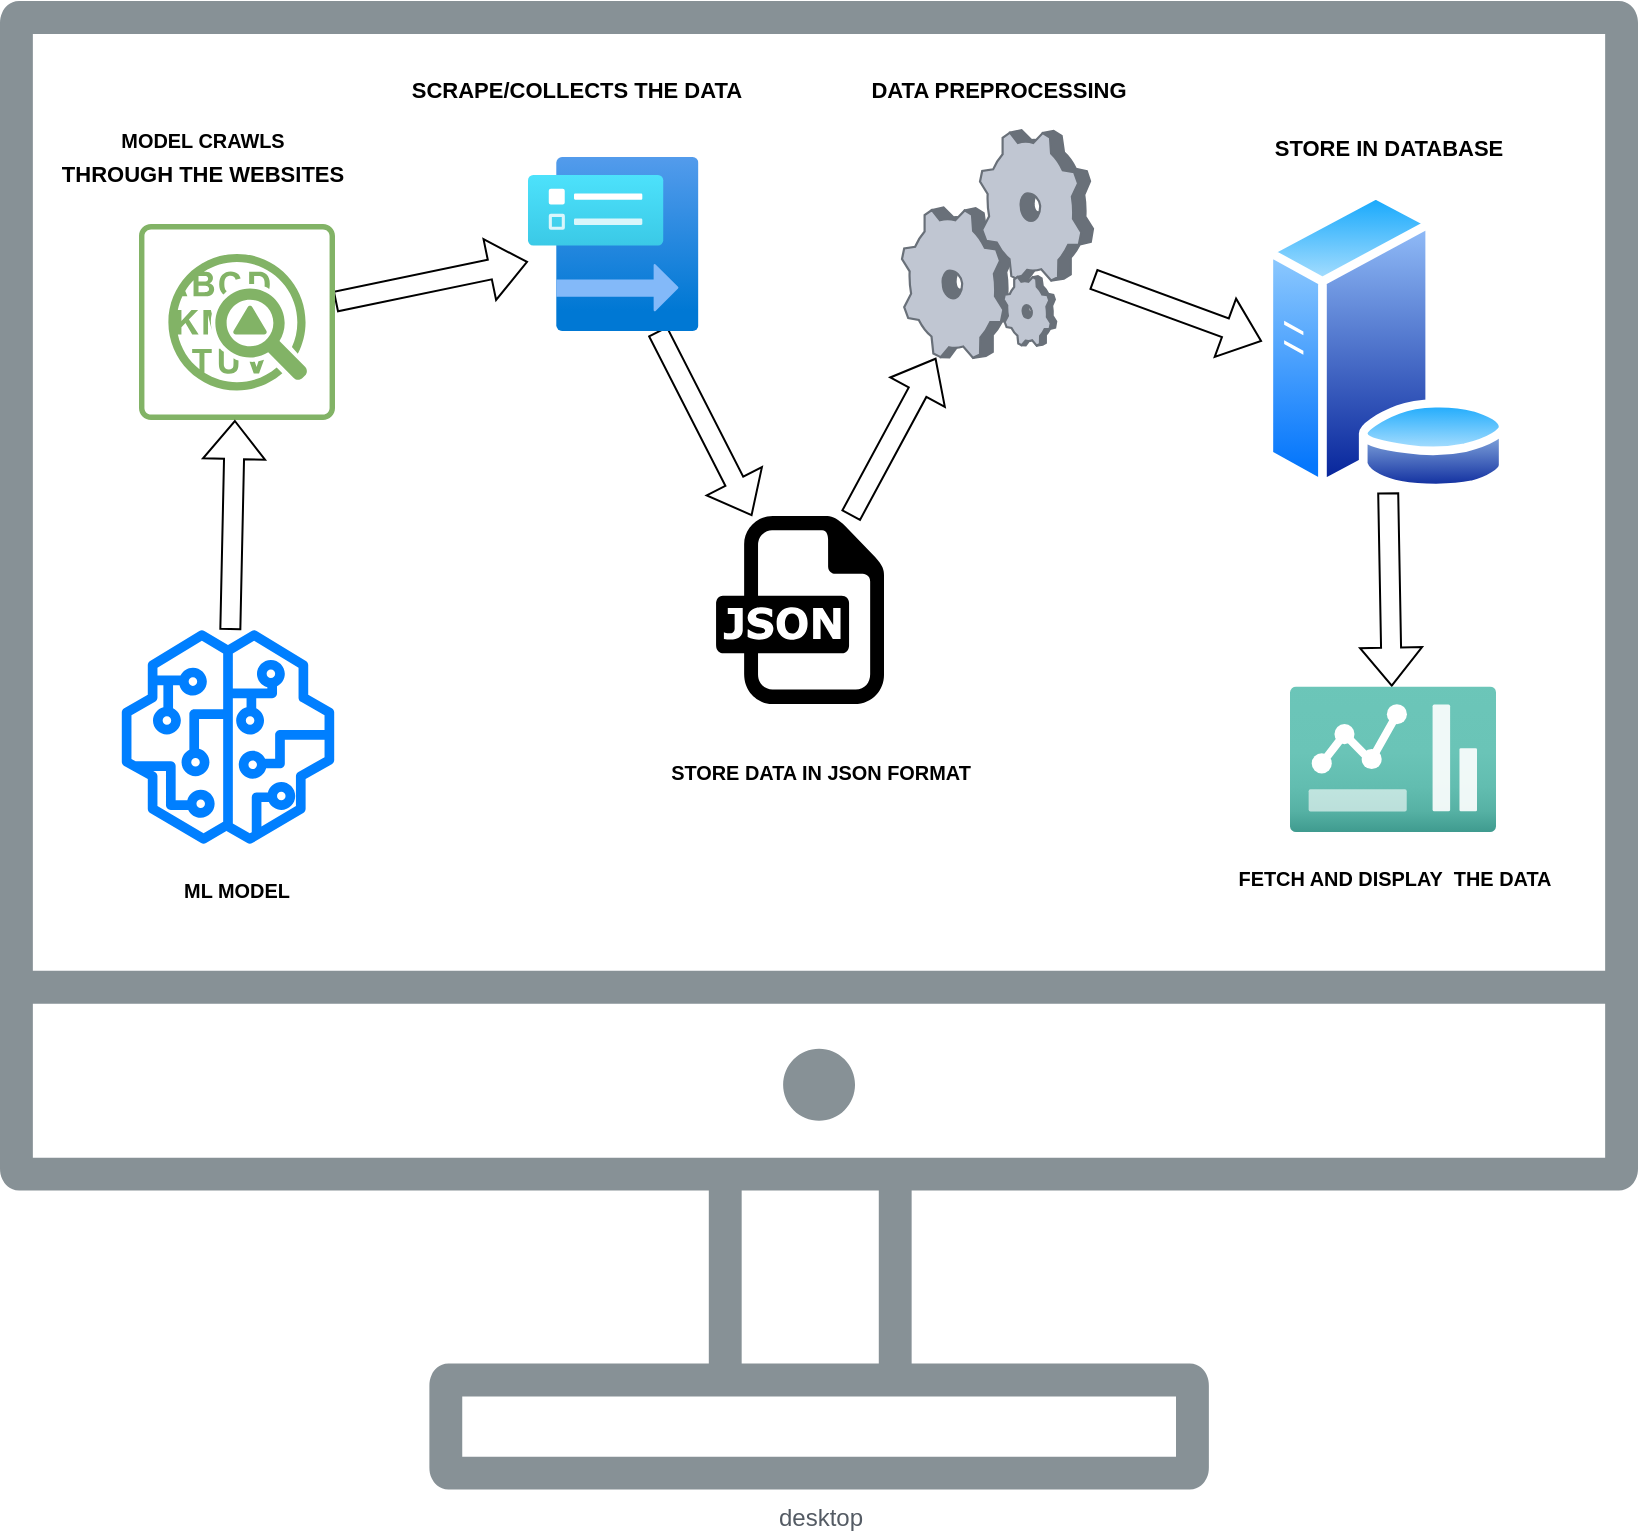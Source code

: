 <mxfile version="24.7.14">
  <diagram name="Page-1" id="rnu4Nlgk-CN_jFhoVj5D">
    <mxGraphModel dx="2093" dy="986" grid="0" gridSize="10" guides="1" tooltips="1" connect="1" arrows="1" fold="1" page="1" pageScale="1" pageWidth="850" pageHeight="1100" background="#ffffff" math="0" shadow="0">
      <root>
        <mxCell id="0" />
        <mxCell id="1" parent="0" />
        <mxCell id="DpcQEi3p-SOCqPOgEFhs-26" value="desktop" style="sketch=0;outlineConnect=0;gradientColor=none;fontColor=#545B64;strokeColor=none;fillColor=#879196;dashed=0;verticalLabelPosition=bottom;verticalAlign=top;align=center;html=1;fontSize=12;fontStyle=0;aspect=fixed;shape=mxgraph.aws4.illustration_desktop;pointerEvents=1" vertex="1" parent="1">
          <mxGeometry x="16" y="190" width="819" height="745.29" as="geometry" />
        </mxCell>
        <mxCell id="DpcQEi3p-SOCqPOgEFhs-28" value="" style="rounded=0;orthogonalLoop=1;jettySize=auto;html=1;shape=flexArrow;" edge="1" parent="1" source="DpcQEi3p-SOCqPOgEFhs-29" target="DpcQEi3p-SOCqPOgEFhs-31">
          <mxGeometry relative="1" as="geometry" />
        </mxCell>
        <mxCell id="DpcQEi3p-SOCqPOgEFhs-29" value="" style="sketch=0;points=[[0.015,0.015,0],[0.985,0.015,0],[0.985,0.985,0],[0.015,0.985,0],[0.25,0,0],[0.5,0,0],[0.75,0,0],[1,0.25,0],[1,0.5,0],[1,0.75,0],[0.75,1,0],[0.5,1,0],[0.25,1,0],[0,0.75,0],[0,0.5,0],[0,0.25,0]];verticalLabelPosition=bottom;html=1;verticalAlign=top;aspect=fixed;align=center;pointerEvents=1;shape=mxgraph.cisco19.rect;prIcon=anomaly_detection;fillColor=none;strokeColor=#82b366;" vertex="1" parent="1">
          <mxGeometry x="85.5" y="302" width="98" height="98" as="geometry" />
        </mxCell>
        <mxCell id="DpcQEi3p-SOCqPOgEFhs-30" value="" style="rounded=0;orthogonalLoop=1;jettySize=auto;html=1;shape=flexArrow;" edge="1" parent="1" source="DpcQEi3p-SOCqPOgEFhs-31" target="DpcQEi3p-SOCqPOgEFhs-33">
          <mxGeometry relative="1" as="geometry">
            <mxPoint x="326.605" y="451" as="targetPoint" />
          </mxGeometry>
        </mxCell>
        <mxCell id="DpcQEi3p-SOCqPOgEFhs-31" value="" style="image;aspect=fixed;html=1;points=[];align=center;fontSize=12;image=img/lib/azure2/other/Data_Collection_Rules.svg;" vertex="1" parent="1">
          <mxGeometry x="280" y="268.5" width="85.21" height="87" as="geometry" />
        </mxCell>
        <mxCell id="DpcQEi3p-SOCqPOgEFhs-32" style="rounded=0;orthogonalLoop=1;jettySize=auto;html=1;shape=flexArrow;" edge="1" parent="1" source="DpcQEi3p-SOCqPOgEFhs-33" target="DpcQEi3p-SOCqPOgEFhs-35">
          <mxGeometry relative="1" as="geometry" />
        </mxCell>
        <mxCell id="DpcQEi3p-SOCqPOgEFhs-33" value="" style="dashed=0;outlineConnect=0;html=1;align=center;labelPosition=center;verticalLabelPosition=bottom;verticalAlign=top;shape=mxgraph.weblogos.json;fillColor=#FF00FF;" vertex="1" parent="1">
          <mxGeometry x="374" y="448" width="84" height="94" as="geometry" />
        </mxCell>
        <mxCell id="DpcQEi3p-SOCqPOgEFhs-34" style="rounded=0;orthogonalLoop=1;jettySize=auto;html=1;entryX=0;entryY=0.5;entryDx=0;entryDy=0;shape=flexArrow;" edge="1" parent="1" source="DpcQEi3p-SOCqPOgEFhs-35" target="DpcQEi3p-SOCqPOgEFhs-37">
          <mxGeometry relative="1" as="geometry" />
        </mxCell>
        <mxCell id="DpcQEi3p-SOCqPOgEFhs-35" value="" style="verticalLabelPosition=bottom;sketch=0;aspect=fixed;html=1;verticalAlign=top;strokeColor=none;align=center;outlineConnect=0;shape=mxgraph.citrix.process;" vertex="1" parent="1">
          <mxGeometry x="467" y="255.07" width="95.5" height="113.86" as="geometry" />
        </mxCell>
        <mxCell id="DpcQEi3p-SOCqPOgEFhs-36" value="" style="rounded=0;orthogonalLoop=1;jettySize=auto;html=1;shape=flexArrow;" edge="1" parent="1" source="DpcQEi3p-SOCqPOgEFhs-37" target="DpcQEi3p-SOCqPOgEFhs-38">
          <mxGeometry relative="1" as="geometry" />
        </mxCell>
        <mxCell id="DpcQEi3p-SOCqPOgEFhs-37" value="" style="image;aspect=fixed;perimeter=ellipsePerimeter;html=1;align=center;shadow=0;dashed=0;spacingTop=3;image=img/lib/active_directory/database_server.svg;" vertex="1" parent="1">
          <mxGeometry x="647" y="285" width="124" height="151.21" as="geometry" />
        </mxCell>
        <mxCell id="DpcQEi3p-SOCqPOgEFhs-38" value="" style="image;aspect=fixed;html=1;points=[];align=center;fontSize=12;image=img/lib/azure2/general/Dashboard2.svg;" vertex="1" parent="1">
          <mxGeometry x="661" y="533.29" width="103" height="72.71" as="geometry" />
        </mxCell>
        <mxCell id="DpcQEi3p-SOCqPOgEFhs-39" value="" style="rounded=0;orthogonalLoop=1;jettySize=auto;html=1;fontColor=#FFFFFF;shape=flexArrow;fillColor=default;" edge="1" parent="1" source="DpcQEi3p-SOCqPOgEFhs-40" target="DpcQEi3p-SOCqPOgEFhs-29">
          <mxGeometry relative="1" as="geometry" />
        </mxCell>
        <mxCell id="DpcQEi3p-SOCqPOgEFhs-40" value="" style="sketch=0;outlineConnect=0;dashed=0;verticalLabelPosition=bottom;verticalAlign=top;align=center;html=1;fontSize=12;fontStyle=1;aspect=fixed;pointerEvents=1;shape=mxgraph.aws4.sagemaker_model;fillColor=#007FFF;strokeColor=#9673a6;" vertex="1" parent="1">
          <mxGeometry x="76.5" y="505" width="107" height="107" as="geometry" />
        </mxCell>
        <mxCell id="DpcQEi3p-SOCqPOgEFhs-41" value="&lt;h5&gt;ML MODEL&lt;/h5&gt;" style="text;html=1;align=center;verticalAlign=middle;resizable=0;points=[];autosize=1;strokeColor=none;fillColor=none;" vertex="1" parent="1">
          <mxGeometry x="98.5" y="606" width="71" height="57" as="geometry" />
        </mxCell>
        <mxCell id="DpcQEi3p-SOCqPOgEFhs-42" value="&lt;h5 align=&quot;center&quot;&gt;&lt;font face=&quot;Helvetica&quot;&gt;MODEL CRAWLS &lt;br&gt;&lt;/font&gt;&lt;/h5&gt;" style="text;html=1;align=center;verticalAlign=middle;resizable=0;points=[];autosize=1;strokeColor=none;fillColor=none;" vertex="1" parent="1">
          <mxGeometry x="66" y="231" width="101" height="57" as="geometry" />
        </mxCell>
        <mxCell id="DpcQEi3p-SOCqPOgEFhs-43" value="&lt;h5&gt;&lt;font style=&quot;font-size: 11px;&quot;&gt;SCRAPE/COLLECTS THE DATA&lt;/font&gt;&lt;/h5&gt;" style="text;html=1;align=center;verticalAlign=middle;resizable=0;points=[];autosize=1;strokeColor=none;fillColor=none;" vertex="1" parent="1">
          <mxGeometry x="211" y="206" width="185" height="58" as="geometry" />
        </mxCell>
        <mxCell id="DpcQEi3p-SOCqPOgEFhs-44" value="&lt;h5&gt;STORE DATA IN JSON FORMAT&lt;/h5&gt;" style="text;html=1;align=center;verticalAlign=middle;resizable=0;points=[];autosize=1;strokeColor=none;fillColor=none;" vertex="1" parent="1">
          <mxGeometry x="340" y="547" width="171" height="57" as="geometry" />
        </mxCell>
        <mxCell id="DpcQEi3p-SOCqPOgEFhs-45" value="&lt;h5&gt;&lt;font style=&quot;font-size: 11px;&quot;&gt;DATA PREPROCESSING&lt;/font&gt;&lt;/h5&gt;" style="text;html=1;align=center;verticalAlign=middle;resizable=0;points=[];autosize=1;strokeColor=none;fillColor=none;" vertex="1" parent="1">
          <mxGeometry x="441.25" y="206" width="148" height="58" as="geometry" />
        </mxCell>
        <mxCell id="DpcQEi3p-SOCqPOgEFhs-46" value="&lt;h5&gt;&lt;font style=&quot;font-size: 11px;&quot;&gt;STORE IN DATABASE&lt;/font&gt;&lt;/h5&gt;" style="text;html=1;align=center;verticalAlign=middle;resizable=0;points=[];autosize=1;strokeColor=none;fillColor=none;" vertex="1" parent="1">
          <mxGeometry x="643" y="235" width="134" height="58" as="geometry" />
        </mxCell>
        <mxCell id="DpcQEi3p-SOCqPOgEFhs-47" value="&lt;h5&gt;FETCH AND DISPLAY&amp;nbsp; THE DATA&lt;/h5&gt;" style="text;html=1;align=center;verticalAlign=middle;resizable=0;points=[];autosize=1;strokeColor=none;fillColor=none;" vertex="1" parent="1">
          <mxGeometry x="624" y="600" width="177" height="57" as="geometry" />
        </mxCell>
        <mxCell id="DpcQEi3p-SOCqPOgEFhs-48" value="&lt;h5 align=&quot;center&quot;&gt;&lt;font style=&quot;font-size: 11px;&quot; face=&quot;Helvetica&quot;&gt;THROUGH THE WEBSITES&lt;/font&gt;&lt;/h5&gt;" style="text;html=1;align=center;verticalAlign=middle;resizable=0;points=[];autosize=1;strokeColor=none;fillColor=none;" vertex="1" parent="1">
          <mxGeometry x="37.5" y="248" width="159" height="58" as="geometry" />
        </mxCell>
      </root>
    </mxGraphModel>
  </diagram>
</mxfile>
